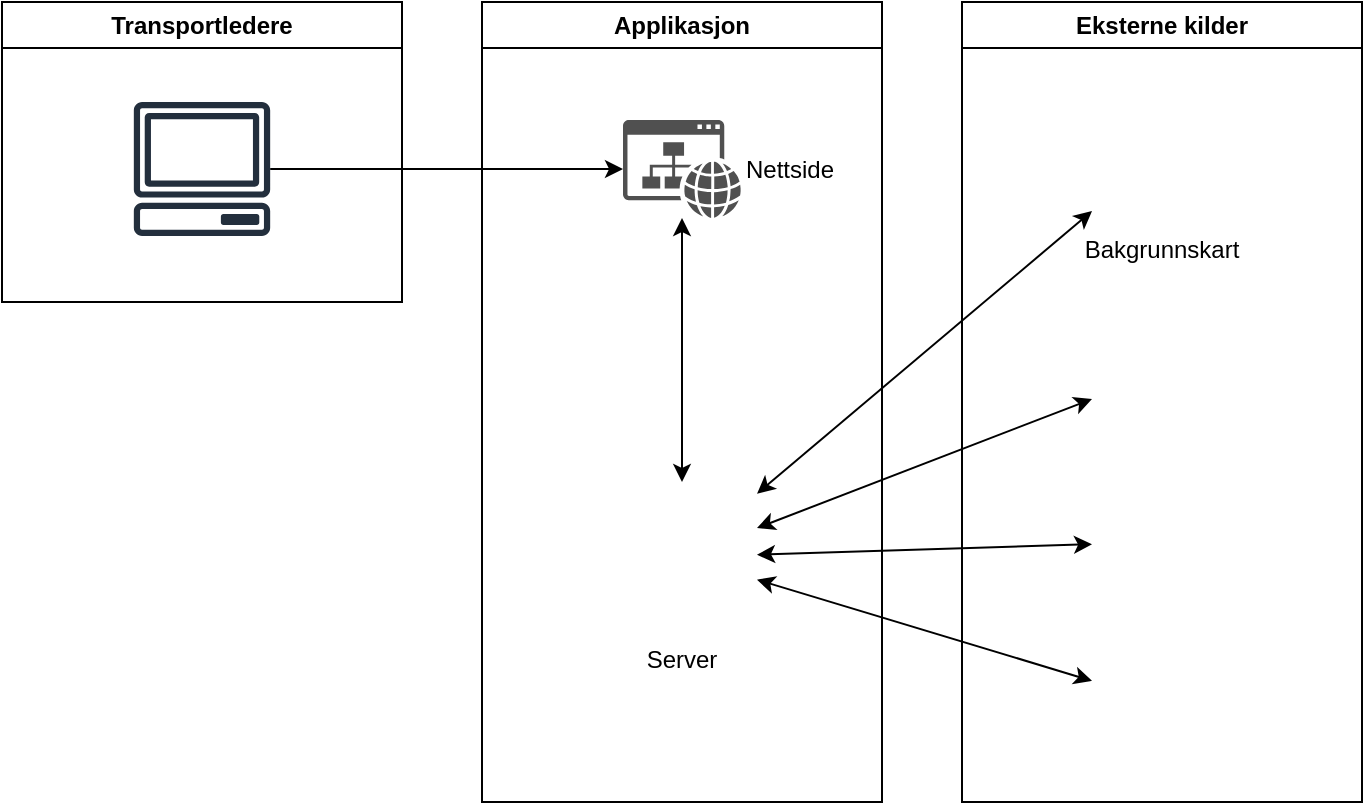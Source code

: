 <mxfile version="27.1.3">
  <diagram name="Page-1" id="rZLuHyNbnVCkVt4fs0tZ">
    <mxGraphModel dx="1031" dy="661" grid="1" gridSize="10" guides="1" tooltips="1" connect="1" arrows="1" fold="1" page="1" pageScale="1" pageWidth="827" pageHeight="1169" math="0" shadow="0">
      <root>
        <mxCell id="0" />
        <mxCell id="1" parent="0" />
        <mxCell id="Myhaq8KFCQVNQdDXoNRX-1" value="" style="endArrow=classic;html=1;rounded=0;" edge="1" parent="1" source="Myhaq8KFCQVNQdDXoNRX-7" target="Myhaq8KFCQVNQdDXoNRX-3">
          <mxGeometry width="50" height="50" relative="1" as="geometry">
            <mxPoint x="500" y="250" as="sourcePoint" />
            <mxPoint x="550" y="200" as="targetPoint" />
          </mxGeometry>
        </mxCell>
        <mxCell id="Myhaq8KFCQVNQdDXoNRX-2" value="Applikasjon" style="swimlane;whiteSpace=wrap;html=1;expand=1;collapsible=0;" vertex="1" parent="1">
          <mxGeometry x="540" y="110" width="200" height="400" as="geometry">
            <mxRectangle x="290" y="240" width="160" height="30" as="alternateBounds" />
          </mxGeometry>
        </mxCell>
        <mxCell id="Myhaq8KFCQVNQdDXoNRX-3" value="&lt;span style=&quot;background-color: rgb(255, 255, 255);&quot;&gt;Nettside&lt;/span&gt;" style="sketch=0;pointerEvents=1;shadow=0;dashed=0;html=1;strokeColor=none;fillColor=#505050;labelPosition=right;verticalLabelPosition=middle;verticalAlign=middle;outlineConnect=0;align=left;shape=mxgraph.office.concepts.website;spacingLeft=0;spacingBottom=0;spacingTop=0;spacingRight=0;" vertex="1" parent="Myhaq8KFCQVNQdDXoNRX-2">
          <mxGeometry x="70.5" y="59" width="59" height="49" as="geometry" />
        </mxCell>
        <mxCell id="Myhaq8KFCQVNQdDXoNRX-4" value="Server" style="shape=image;verticalLabelPosition=bottom;labelBackgroundColor=default;verticalAlign=top;aspect=fixed;imageAspect=0;image=https://www.svgrepo.com/show/88703/api.svg;" vertex="1" parent="Myhaq8KFCQVNQdDXoNRX-2">
          <mxGeometry x="62.5" y="240" width="75" height="75" as="geometry" />
        </mxCell>
        <mxCell id="Myhaq8KFCQVNQdDXoNRX-5" value="" style="endArrow=classic;startArrow=classic;html=1;rounded=0;" edge="1" parent="Myhaq8KFCQVNQdDXoNRX-2" source="Myhaq8KFCQVNQdDXoNRX-4" target="Myhaq8KFCQVNQdDXoNRX-3">
          <mxGeometry width="50" height="50" relative="1" as="geometry">
            <mxPoint x="79.5" y="210" as="sourcePoint" />
            <mxPoint x="129.5" y="160" as="targetPoint" />
          </mxGeometry>
        </mxCell>
        <mxCell id="Myhaq8KFCQVNQdDXoNRX-6" value="Transportledere" style="swimlane;whiteSpace=wrap;html=1;expand=1;collapsible=0;" vertex="1" parent="1">
          <mxGeometry x="300" y="110" width="200" height="150" as="geometry" />
        </mxCell>
        <mxCell id="Myhaq8KFCQVNQdDXoNRX-7" value="" style="sketch=0;outlineConnect=0;fontColor=#232F3E;gradientColor=none;fillColor=#232F3D;strokeColor=none;dashed=0;verticalLabelPosition=bottom;verticalAlign=top;align=center;html=1;fontSize=12;fontStyle=0;aspect=fixed;pointerEvents=1;shape=mxgraph.aws4.client;" vertex="1" parent="Myhaq8KFCQVNQdDXoNRX-6">
          <mxGeometry x="65.62" y="50" width="68.76" height="67" as="geometry" />
        </mxCell>
        <mxCell id="Myhaq8KFCQVNQdDXoNRX-8" value="Eksterne kilder" style="swimlane;whiteSpace=wrap;html=1;expand=1;collapsible=0;" vertex="1" parent="1">
          <mxGeometry x="780" y="110" width="200" height="400" as="geometry" />
        </mxCell>
        <mxCell id="Myhaq8KFCQVNQdDXoNRX-9" value="" style="shape=image;verticalLabelPosition=bottom;labelBackgroundColor=default;verticalAlign=top;aspect=fixed;imageAspect=0;image=https://cdn-icons-png.flaticon.com/512/1554/1554121.png;" vertex="1" parent="Myhaq8KFCQVNQdDXoNRX-8">
          <mxGeometry x="65" y="150" width="70" height="70" as="geometry" />
        </mxCell>
        <mxCell id="Myhaq8KFCQVNQdDXoNRX-10" value="" style="shape=image;verticalLabelPosition=bottom;labelBackgroundColor=default;verticalAlign=top;aspect=fixed;imageAspect=0;image=https://www.svgrepo.com/show/399319/wms.svg;" vertex="1" parent="Myhaq8KFCQVNQdDXoNRX-8">
          <mxGeometry x="65" y="235" width="70" height="70" as="geometry" />
        </mxCell>
        <mxCell id="Myhaq8KFCQVNQdDXoNRX-11" value="" style="shape=image;verticalLabelPosition=bottom;labelBackgroundColor=default;verticalAlign=top;aspect=fixed;imageAspect=0;image=https://www.svgrepo.com/show/399315/wfs.svg;" vertex="1" parent="Myhaq8KFCQVNQdDXoNRX-8">
          <mxGeometry x="65" y="315" width="70" height="70" as="geometry" />
        </mxCell>
        <mxCell id="Myhaq8KFCQVNQdDXoNRX-12" value="Bakgrunnskart" style="shape=image;verticalLabelPosition=bottom;labelBackgroundColor=default;verticalAlign=top;aspect=fixed;imageAspect=0;image=https://www.svgrepo.com/show/342087/openstreetmap.svg;shadow=0;imageBorder=none; editableCssRules=.*;comic=0;imageBackground=none;" vertex="1" parent="Myhaq8KFCQVNQdDXoNRX-8">
          <mxGeometry x="65" y="40" width="70" height="70" as="geometry" />
        </mxCell>
        <mxCell id="Myhaq8KFCQVNQdDXoNRX-13" value="" style="endArrow=classic;startArrow=classic;html=1;rounded=0;" edge="1" parent="1" source="Myhaq8KFCQVNQdDXoNRX-4" target="Myhaq8KFCQVNQdDXoNRX-9">
          <mxGeometry width="50" height="50" relative="1" as="geometry">
            <mxPoint x="700" y="465" as="sourcePoint" />
            <mxPoint x="750" y="415" as="targetPoint" />
          </mxGeometry>
        </mxCell>
        <mxCell id="Myhaq8KFCQVNQdDXoNRX-14" value="" style="endArrow=classic;startArrow=classic;html=1;rounded=0;" edge="1" parent="1" source="Myhaq8KFCQVNQdDXoNRX-4" target="Myhaq8KFCQVNQdDXoNRX-12">
          <mxGeometry width="50" height="50" relative="1" as="geometry">
            <mxPoint x="830" y="375" as="sourcePoint" />
            <mxPoint x="880" y="325" as="targetPoint" />
          </mxGeometry>
        </mxCell>
        <mxCell id="Myhaq8KFCQVNQdDXoNRX-15" value="" style="endArrow=classic;startArrow=classic;html=1;rounded=0;" edge="1" parent="1" source="Myhaq8KFCQVNQdDXoNRX-4" target="Myhaq8KFCQVNQdDXoNRX-10">
          <mxGeometry width="50" height="50" relative="1" as="geometry">
            <mxPoint x="797" y="449" as="sourcePoint" />
            <mxPoint x="930" y="350" as="targetPoint" />
          </mxGeometry>
        </mxCell>
        <mxCell id="Myhaq8KFCQVNQdDXoNRX-16" value="" style="endArrow=classic;startArrow=classic;html=1;rounded=0;" edge="1" parent="1" source="Myhaq8KFCQVNQdDXoNRX-4" target="Myhaq8KFCQVNQdDXoNRX-11">
          <mxGeometry width="50" height="50" relative="1" as="geometry">
            <mxPoint x="797" y="471" as="sourcePoint" />
            <mxPoint x="930" y="447" as="targetPoint" />
          </mxGeometry>
        </mxCell>
      </root>
    </mxGraphModel>
  </diagram>
</mxfile>
